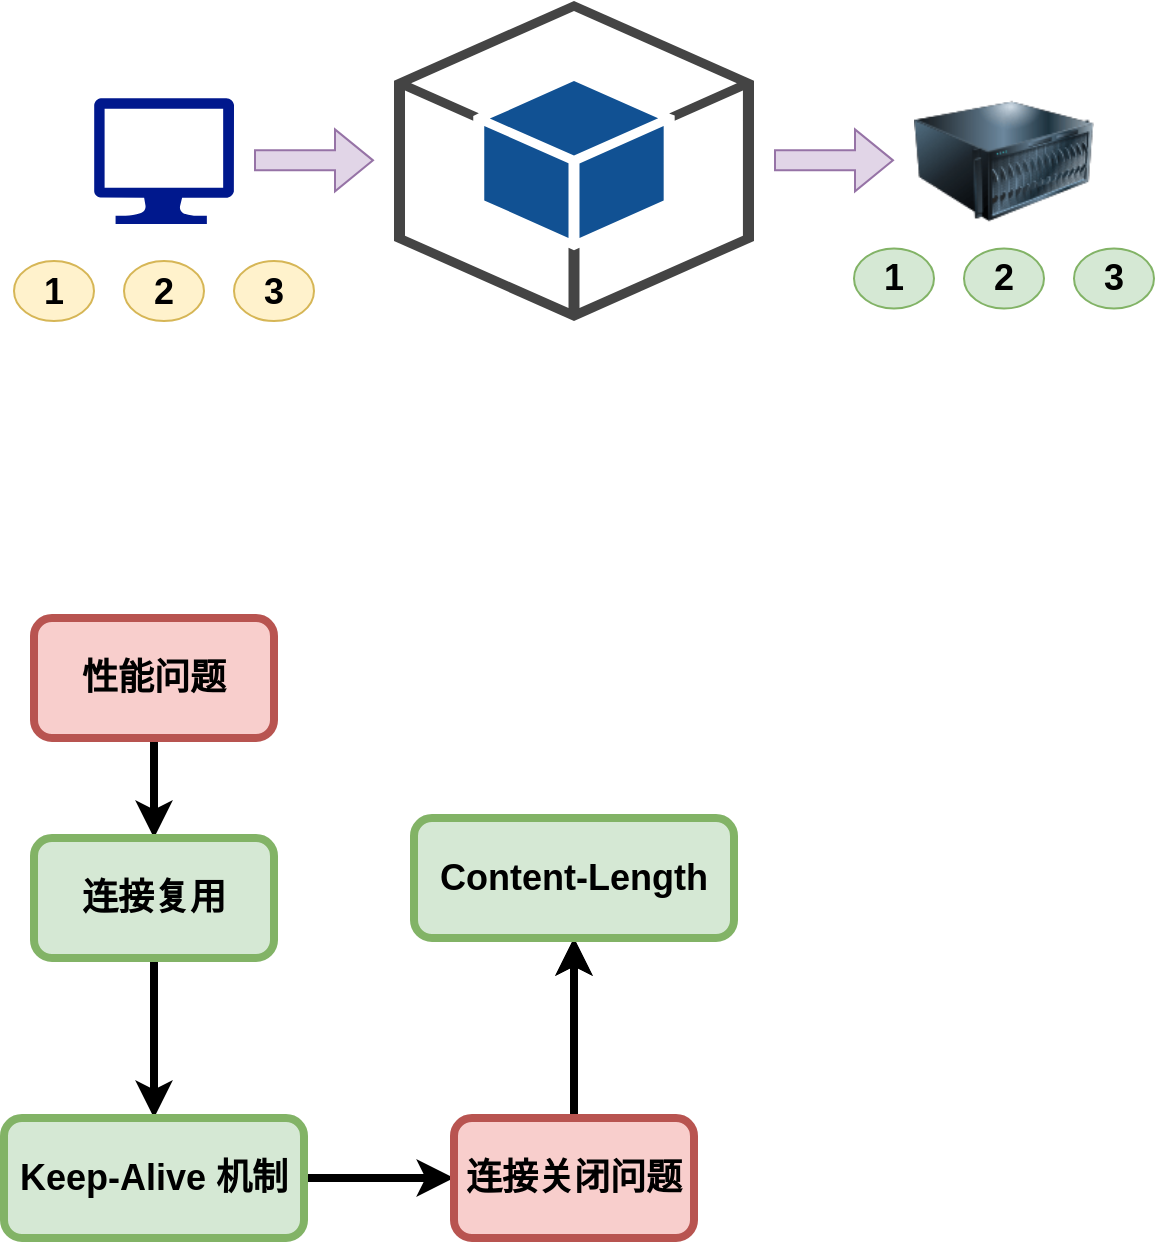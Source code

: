 <mxfile version="17.1.3" type="github">
  <diagram id="dxoiGo7O42SpYoOW8S6E" name="第 1 页">
    <mxGraphModel dx="2066" dy="1095" grid="0" gridSize="10" guides="1" tooltips="1" connect="1" arrows="1" fold="1" page="1" pageScale="1" pageWidth="827" pageHeight="1169" math="0" shadow="0">
      <root>
        <mxCell id="0" />
        <mxCell id="1" parent="0" />
        <mxCell id="DIGAB8idFGFszik6X5s0-2" value="" style="sketch=0;aspect=fixed;pointerEvents=1;shadow=0;dashed=0;html=1;strokeColor=none;labelPosition=center;verticalLabelPosition=bottom;verticalAlign=top;align=center;fillColor=#00188D;shape=mxgraph.azure.computer" parent="1" vertex="1">
          <mxGeometry x="110" y="240" width="70" height="63" as="geometry" />
        </mxCell>
        <mxCell id="DIGAB8idFGFszik6X5s0-3" value="" style="image;html=1;image=img/lib/clip_art/computers/Server_128x128.png" parent="1" vertex="1">
          <mxGeometry x="520" y="227.75" width="90" height="87.5" as="geometry" />
        </mxCell>
        <mxCell id="DIGAB8idFGFszik6X5s0-5" value="" style="outlineConnect=0;dashed=0;verticalLabelPosition=bottom;verticalAlign=top;align=center;html=1;shape=mxgraph.aws3.android;fillColor=#115193;gradientColor=none;" parent="1" vertex="1">
          <mxGeometry x="260" y="191.5" width="180" height="160" as="geometry" />
        </mxCell>
        <mxCell id="DIGAB8idFGFszik6X5s0-6" value="&lt;font style=&quot;font-size: 18px&quot;&gt;&lt;b&gt;1&lt;/b&gt;&lt;/font&gt;" style="ellipse;whiteSpace=wrap;html=1;fillColor=#fff2cc;strokeColor=#d6b656;" parent="1" vertex="1">
          <mxGeometry x="70" y="321.5" width="40" height="30" as="geometry" />
        </mxCell>
        <mxCell id="DIGAB8idFGFszik6X5s0-7" value="&lt;font style=&quot;font-size: 18px&quot;&gt;&lt;b&gt;2&lt;/b&gt;&lt;/font&gt;" style="ellipse;whiteSpace=wrap;html=1;fillColor=#fff2cc;strokeColor=#d6b656;" parent="1" vertex="1">
          <mxGeometry x="125" y="321.5" width="40" height="30" as="geometry" />
        </mxCell>
        <mxCell id="DIGAB8idFGFszik6X5s0-8" value="&lt;font style=&quot;font-size: 18px&quot;&gt;&lt;b&gt;3&lt;/b&gt;&lt;/font&gt;" style="ellipse;whiteSpace=wrap;html=1;fillColor=#fff2cc;strokeColor=#d6b656;" parent="1" vertex="1">
          <mxGeometry x="180" y="321.5" width="40" height="30" as="geometry" />
        </mxCell>
        <mxCell id="DIGAB8idFGFszik6X5s0-9" value="&lt;font style=&quot;font-size: 18px&quot;&gt;&lt;b&gt;1&lt;/b&gt;&lt;/font&gt;" style="ellipse;whiteSpace=wrap;html=1;fillColor=#d5e8d4;strokeColor=#82b366;" parent="1" vertex="1">
          <mxGeometry x="490" y="315.25" width="40" height="30" as="geometry" />
        </mxCell>
        <mxCell id="DIGAB8idFGFszik6X5s0-10" value="&lt;font style=&quot;font-size: 18px&quot;&gt;&lt;b&gt;2&lt;/b&gt;&lt;/font&gt;" style="ellipse;whiteSpace=wrap;html=1;fillColor=#d5e8d4;strokeColor=#82b366;" parent="1" vertex="1">
          <mxGeometry x="545" y="315.25" width="40" height="30" as="geometry" />
        </mxCell>
        <mxCell id="DIGAB8idFGFszik6X5s0-11" value="&lt;font style=&quot;font-size: 18px&quot;&gt;&lt;b&gt;3&lt;/b&gt;&lt;/font&gt;" style="ellipse;whiteSpace=wrap;html=1;fillColor=#d5e8d4;strokeColor=#82b366;" parent="1" vertex="1">
          <mxGeometry x="600" y="315.25" width="40" height="30" as="geometry" />
        </mxCell>
        <mxCell id="DIGAB8idFGFszik6X5s0-12" value="" style="shape=flexArrow;endArrow=classic;html=1;rounded=0;fontSize=18;fillColor=#e1d5e7;strokeColor=#9673a6;" parent="1" edge="1">
          <mxGeometry width="50" height="50" relative="1" as="geometry">
            <mxPoint x="190" y="271.18" as="sourcePoint" />
            <mxPoint x="250" y="271.18" as="targetPoint" />
          </mxGeometry>
        </mxCell>
        <mxCell id="DIGAB8idFGFszik6X5s0-13" value="" style="shape=flexArrow;endArrow=classic;html=1;rounded=0;fontSize=18;fillColor=#e1d5e7;strokeColor=#9673a6;" parent="1" edge="1">
          <mxGeometry width="50" height="50" relative="1" as="geometry">
            <mxPoint x="450" y="271.18" as="sourcePoint" />
            <mxPoint x="510" y="271.18" as="targetPoint" />
          </mxGeometry>
        </mxCell>
        <mxCell id="9xbZ0IDPheajc5WfQAc6-3" value="" style="edgeStyle=orthogonalEdgeStyle;rounded=0;orthogonalLoop=1;jettySize=auto;html=1;strokeWidth=4;fontSize=18;fontStyle=1" edge="1" parent="1" source="9xbZ0IDPheajc5WfQAc6-1" target="9xbZ0IDPheajc5WfQAc6-2">
          <mxGeometry relative="1" as="geometry" />
        </mxCell>
        <mxCell id="9xbZ0IDPheajc5WfQAc6-1" value="性能问题" style="rounded=1;whiteSpace=wrap;html=1;strokeWidth=4;fontSize=18;fontStyle=1;fillColor=#f8cecc;strokeColor=#b85450;" vertex="1" parent="1">
          <mxGeometry x="80" y="500" width="120" height="60" as="geometry" />
        </mxCell>
        <mxCell id="9xbZ0IDPheajc5WfQAc6-5" value="" style="edgeStyle=orthogonalEdgeStyle;rounded=0;orthogonalLoop=1;jettySize=auto;html=1;strokeWidth=4;fontSize=18;fontStyle=1" edge="1" parent="1" source="9xbZ0IDPheajc5WfQAc6-2" target="9xbZ0IDPheajc5WfQAc6-4">
          <mxGeometry relative="1" as="geometry" />
        </mxCell>
        <mxCell id="9xbZ0IDPheajc5WfQAc6-2" value="连接复用" style="whiteSpace=wrap;html=1;rounded=1;strokeWidth=4;fontSize=18;fontStyle=1;fillColor=#d5e8d4;strokeColor=#82b366;" vertex="1" parent="1">
          <mxGeometry x="80" y="610" width="120" height="60" as="geometry" />
        </mxCell>
        <mxCell id="9xbZ0IDPheajc5WfQAc6-7" value="" style="edgeStyle=orthogonalEdgeStyle;rounded=0;orthogonalLoop=1;jettySize=auto;html=1;strokeWidth=4;fontSize=18;fontStyle=1;exitX=1;exitY=0.5;exitDx=0;exitDy=0;entryX=0;entryY=0.5;entryDx=0;entryDy=0;" edge="1" parent="1" source="9xbZ0IDPheajc5WfQAc6-4" target="9xbZ0IDPheajc5WfQAc6-6">
          <mxGeometry relative="1" as="geometry" />
        </mxCell>
        <mxCell id="9xbZ0IDPheajc5WfQAc6-4" value="Keep-Alive 机制" style="whiteSpace=wrap;html=1;rounded=1;strokeWidth=4;fontSize=18;fontStyle=1;fillColor=#d5e8d4;strokeColor=#82b366;" vertex="1" parent="1">
          <mxGeometry x="65" y="750" width="150" height="60" as="geometry" />
        </mxCell>
        <mxCell id="9xbZ0IDPheajc5WfQAc6-9" value="" style="edgeStyle=orthogonalEdgeStyle;rounded=0;orthogonalLoop=1;jettySize=auto;html=1;strokeWidth=4;fontSize=18;fontStyle=1" edge="1" parent="1" source="9xbZ0IDPheajc5WfQAc6-6" target="9xbZ0IDPheajc5WfQAc6-8">
          <mxGeometry relative="1" as="geometry" />
        </mxCell>
        <mxCell id="9xbZ0IDPheajc5WfQAc6-10" value="" style="edgeStyle=orthogonalEdgeStyle;rounded=0;orthogonalLoop=1;jettySize=auto;html=1;fontSize=18;strokeWidth=4;" edge="1" parent="1" source="9xbZ0IDPheajc5WfQAc6-6" target="9xbZ0IDPheajc5WfQAc6-8">
          <mxGeometry relative="1" as="geometry" />
        </mxCell>
        <mxCell id="9xbZ0IDPheajc5WfQAc6-6" value="连接关闭问题" style="whiteSpace=wrap;html=1;rounded=1;strokeWidth=4;fontSize=18;fontStyle=1;fillColor=#f8cecc;strokeColor=#b85450;" vertex="1" parent="1">
          <mxGeometry x="290" y="750" width="120" height="60" as="geometry" />
        </mxCell>
        <mxCell id="9xbZ0IDPheajc5WfQAc6-8" value="Content-Length" style="whiteSpace=wrap;html=1;rounded=1;strokeWidth=4;fontSize=18;fontStyle=1;fillColor=#d5e8d4;strokeColor=#82b366;" vertex="1" parent="1">
          <mxGeometry x="270" y="600" width="160" height="60" as="geometry" />
        </mxCell>
      </root>
    </mxGraphModel>
  </diagram>
</mxfile>
